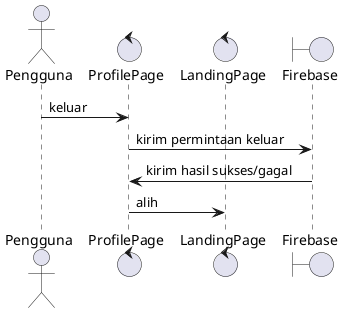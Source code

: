 @startuml
actor Pengguna
control ProfilePage
control LandingPage
boundary Firebase

Pengguna -> ProfilePage: keluar
ProfilePage -> Firebase: kirim permintaan keluar
Firebase -> ProfilePage: kirim hasil sukses/gagal
ProfilePage -> LandingPage: alih
@enduml
